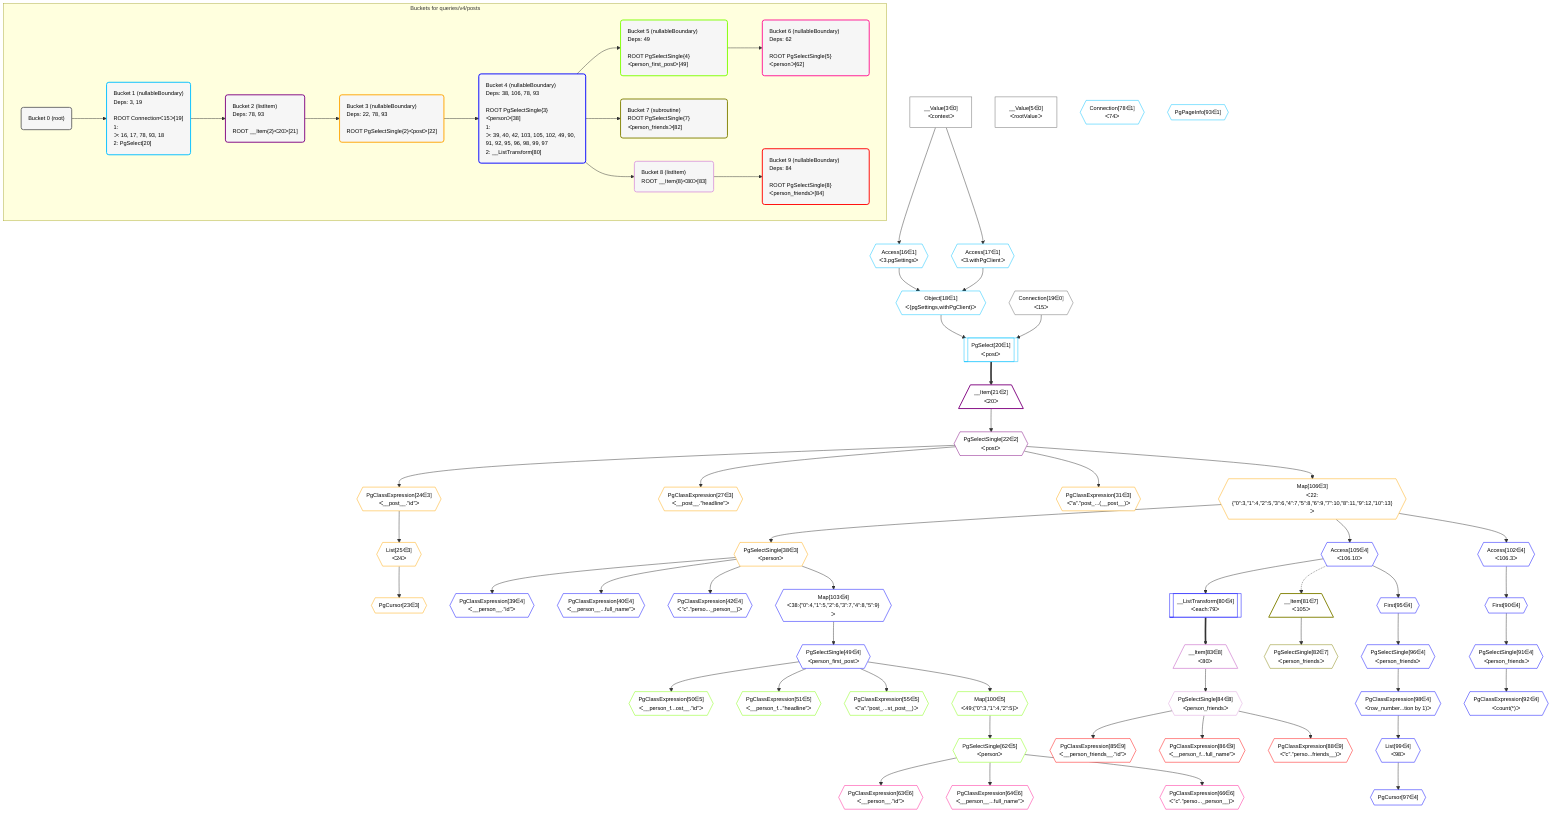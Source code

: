 %%{init: {'themeVariables': { 'fontSize': '12px'}}}%%
graph TD
    classDef path fill:#eee,stroke:#000,color:#000
    classDef plan fill:#fff,stroke-width:1px,color:#000
    classDef itemplan fill:#fff,stroke-width:2px,color:#000
    classDef unbatchedplan fill:#dff,stroke-width:1px,color:#000
    classDef sideeffectplan fill:#fcc,stroke-width:2px,color:#000
    classDef bucket fill:#f6f6f6,color:#000,stroke-width:2px,text-align:left


    %% define steps
    __Value3["__Value[3∈0]<br />ᐸcontextᐳ"]:::plan
    __Value5["__Value[5∈0]<br />ᐸrootValueᐳ"]:::plan
    Access16{{"Access[16∈1]<br />ᐸ3.pgSettingsᐳ"}}:::plan
    Access17{{"Access[17∈1]<br />ᐸ3.withPgClientᐳ"}}:::plan
    Object18{{"Object[18∈1]<br />ᐸ{pgSettings,withPgClient}ᐳ"}}:::plan
    Connection19{{"Connection[19∈0]<br />ᐸ15ᐳ"}}:::plan
    PgSelect20[["PgSelect[20∈1]<br />ᐸpostᐳ"]]:::plan
    __Item21[/"__Item[21∈2]<br />ᐸ20ᐳ"\]:::itemplan
    PgSelectSingle22{{"PgSelectSingle[22∈2]<br />ᐸpostᐳ"}}:::plan
    PgClassExpression24{{"PgClassExpression[24∈3]<br />ᐸ__post__.”id”ᐳ"}}:::plan
    List25{{"List[25∈3]<br />ᐸ24ᐳ"}}:::plan
    PgCursor23{{"PgCursor[23∈3]"}}:::plan
    PgClassExpression27{{"PgClassExpression[27∈3]<br />ᐸ__post__.”headline”ᐳ"}}:::plan
    PgClassExpression31{{"PgClassExpression[31∈3]<br />ᐸ”a”.”post_...(__post__)ᐳ"}}:::plan
    Map106{{"Map[106∈3]<br />ᐸ22:{”0”:3,”1”:4,”2”:5,”3”:6,”4”:7,”5”:8,”6”:9,”7”:10,”8”:11,”9”:12,”10”:13}ᐳ"}}:::plan
    PgSelectSingle38{{"PgSelectSingle[38∈3]<br />ᐸpersonᐳ"}}:::plan
    PgClassExpression39{{"PgClassExpression[39∈4]<br />ᐸ__person__.”id”ᐳ"}}:::plan
    PgClassExpression40{{"PgClassExpression[40∈4]<br />ᐸ__person__...full_name”ᐳ"}}:::plan
    PgClassExpression42{{"PgClassExpression[42∈4]<br />ᐸ”c”.”perso..._person__)ᐳ"}}:::plan
    Map103{{"Map[103∈4]<br />ᐸ38:{”0”:4,”1”:5,”2”:6,”3”:7,”4”:8,”5”:9}ᐳ"}}:::plan
    PgSelectSingle49{{"PgSelectSingle[49∈4]<br />ᐸperson_first_postᐳ"}}:::plan
    PgClassExpression50{{"PgClassExpression[50∈5]<br />ᐸ__person_f...ost__.”id”ᐳ"}}:::plan
    PgClassExpression51{{"PgClassExpression[51∈5]<br />ᐸ__person_f...”headline”ᐳ"}}:::plan
    PgClassExpression55{{"PgClassExpression[55∈5]<br />ᐸ”a”.”post_...st_post__)ᐳ"}}:::plan
    Map100{{"Map[100∈5]<br />ᐸ49:{”0”:3,”1”:4,”2”:5}ᐳ"}}:::plan
    PgSelectSingle62{{"PgSelectSingle[62∈5]<br />ᐸpersonᐳ"}}:::plan
    PgClassExpression63{{"PgClassExpression[63∈6]<br />ᐸ__person__.”id”ᐳ"}}:::plan
    PgClassExpression64{{"PgClassExpression[64∈6]<br />ᐸ__person__...full_name”ᐳ"}}:::plan
    PgClassExpression66{{"PgClassExpression[66∈6]<br />ᐸ”c”.”perso..._person__)ᐳ"}}:::plan
    Connection78{{"Connection[78∈1]<br />ᐸ74ᐳ"}}:::plan
    Access105{{"Access[105∈4]<br />ᐸ106.10ᐳ"}}:::plan
    __ListTransform80[["__ListTransform[80∈4]<br />ᐸeach:79ᐳ"]]:::plan
    __Item81[/"__Item[81∈7]<br />ᐸ105ᐳ"\]:::itemplan
    PgSelectSingle82{{"PgSelectSingle[82∈7]<br />ᐸperson_friendsᐳ"}}:::plan
    __Item83[/"__Item[83∈8]<br />ᐸ80ᐳ"\]:::itemplan
    PgSelectSingle84{{"PgSelectSingle[84∈8]<br />ᐸperson_friendsᐳ"}}:::plan
    PgClassExpression85{{"PgClassExpression[85∈9]<br />ᐸ__person_friends__.”id”ᐳ"}}:::plan
    PgClassExpression86{{"PgClassExpression[86∈9]<br />ᐸ__person_f...full_name”ᐳ"}}:::plan
    PgClassExpression88{{"PgClassExpression[88∈9]<br />ᐸ”c”.”perso...friends__)ᐳ"}}:::plan
    Access102{{"Access[102∈4]<br />ᐸ106.3ᐳ"}}:::plan
    First90{{"First[90∈4]"}}:::plan
    PgSelectSingle91{{"PgSelectSingle[91∈4]<br />ᐸperson_friendsᐳ"}}:::plan
    PgClassExpression92{{"PgClassExpression[92∈4]<br />ᐸcount(*)ᐳ"}}:::plan
    PgPageInfo93{{"PgPageInfo[93∈1]"}}:::plan
    First95{{"First[95∈4]"}}:::plan
    PgSelectSingle96{{"PgSelectSingle[96∈4]<br />ᐸperson_friendsᐳ"}}:::plan
    PgClassExpression98{{"PgClassExpression[98∈4]<br />ᐸrow_number...tion by 1)ᐳ"}}:::plan
    List99{{"List[99∈4]<br />ᐸ98ᐳ"}}:::plan
    PgCursor97{{"PgCursor[97∈4]"}}:::plan

    %% plan dependencies
    __Value3 --> Access16
    __Value3 --> Access17
    Access16 & Access17 --> Object18
    Object18 & Connection19 --> PgSelect20
    PgSelect20 ==> __Item21
    __Item21 --> PgSelectSingle22
    PgSelectSingle22 --> PgClassExpression24
    PgClassExpression24 --> List25
    List25 --> PgCursor23
    PgSelectSingle22 --> PgClassExpression27
    PgSelectSingle22 --> PgClassExpression31
    PgSelectSingle22 --> Map106
    Map106 --> PgSelectSingle38
    PgSelectSingle38 --> PgClassExpression39
    PgSelectSingle38 --> PgClassExpression40
    PgSelectSingle38 --> PgClassExpression42
    PgSelectSingle38 --> Map103
    Map103 --> PgSelectSingle49
    PgSelectSingle49 --> PgClassExpression50
    PgSelectSingle49 --> PgClassExpression51
    PgSelectSingle49 --> PgClassExpression55
    PgSelectSingle49 --> Map100
    Map100 --> PgSelectSingle62
    PgSelectSingle62 --> PgClassExpression63
    PgSelectSingle62 --> PgClassExpression64
    PgSelectSingle62 --> PgClassExpression66
    Map106 --> Access105
    Access105 --> __ListTransform80
    Access105 -.-> __Item81
    __Item81 --> PgSelectSingle82
    __ListTransform80 ==> __Item83
    __Item83 --> PgSelectSingle84
    PgSelectSingle84 --> PgClassExpression85
    PgSelectSingle84 --> PgClassExpression86
    PgSelectSingle84 --> PgClassExpression88
    Map106 --> Access102
    Access102 --> First90
    First90 --> PgSelectSingle91
    PgSelectSingle91 --> PgClassExpression92
    Access105 --> First95
    First95 --> PgSelectSingle96
    PgSelectSingle96 --> PgClassExpression98
    PgClassExpression98 --> List99
    List99 --> PgCursor97

    subgraph "Buckets for queries/v4/posts"
    Bucket0("Bucket 0 (root)"):::bucket
    classDef bucket0 stroke:#696969
    class Bucket0,__Value3,__Value5,Connection19 bucket0
    Bucket1("Bucket 1 (nullableBoundary)<br />Deps: 3, 19<br /><br />ROOT Connectionᐸ15ᐳ[19]<br />1: <br />ᐳ: 16, 17, 78, 93, 18<br />2: PgSelect[20]"):::bucket
    classDef bucket1 stroke:#00bfff
    class Bucket1,Access16,Access17,Object18,PgSelect20,Connection78,PgPageInfo93 bucket1
    Bucket2("Bucket 2 (listItem)<br />Deps: 78, 93<br /><br />ROOT __Item{2}ᐸ20ᐳ[21]"):::bucket
    classDef bucket2 stroke:#7f007f
    class Bucket2,__Item21,PgSelectSingle22 bucket2
    Bucket3("Bucket 3 (nullableBoundary)<br />Deps: 22, 78, 93<br /><br />ROOT PgSelectSingle{2}ᐸpostᐳ[22]"):::bucket
    classDef bucket3 stroke:#ffa500
    class Bucket3,PgCursor23,PgClassExpression24,List25,PgClassExpression27,PgClassExpression31,PgSelectSingle38,Map106 bucket3
    Bucket4("Bucket 4 (nullableBoundary)<br />Deps: 38, 106, 78, 93<br /><br />ROOT PgSelectSingle{3}ᐸpersonᐳ[38]<br />1: <br />ᐳ: 39, 40, 42, 103, 105, 102, 49, 90, 91, 92, 95, 96, 98, 99, 97<br />2: __ListTransform[80]"):::bucket
    classDef bucket4 stroke:#0000ff
    class Bucket4,PgClassExpression39,PgClassExpression40,PgClassExpression42,PgSelectSingle49,__ListTransform80,First90,PgSelectSingle91,PgClassExpression92,First95,PgSelectSingle96,PgCursor97,PgClassExpression98,List99,Access102,Map103,Access105 bucket4
    Bucket5("Bucket 5 (nullableBoundary)<br />Deps: 49<br /><br />ROOT PgSelectSingle{4}ᐸperson_first_postᐳ[49]"):::bucket
    classDef bucket5 stroke:#7fff00
    class Bucket5,PgClassExpression50,PgClassExpression51,PgClassExpression55,PgSelectSingle62,Map100 bucket5
    Bucket6("Bucket 6 (nullableBoundary)<br />Deps: 62<br /><br />ROOT PgSelectSingle{5}ᐸpersonᐳ[62]"):::bucket
    classDef bucket6 stroke:#ff1493
    class Bucket6,PgClassExpression63,PgClassExpression64,PgClassExpression66 bucket6
    Bucket7("Bucket 7 (subroutine)<br />ROOT PgSelectSingle{7}ᐸperson_friendsᐳ[82]"):::bucket
    classDef bucket7 stroke:#808000
    class Bucket7,__Item81,PgSelectSingle82 bucket7
    Bucket8("Bucket 8 (listItem)<br />ROOT __Item{8}ᐸ80ᐳ[83]"):::bucket
    classDef bucket8 stroke:#dda0dd
    class Bucket8,__Item83,PgSelectSingle84 bucket8
    Bucket9("Bucket 9 (nullableBoundary)<br />Deps: 84<br /><br />ROOT PgSelectSingle{8}ᐸperson_friendsᐳ[84]"):::bucket
    classDef bucket9 stroke:#ff0000
    class Bucket9,PgClassExpression85,PgClassExpression86,PgClassExpression88 bucket9
    Bucket0 --> Bucket1
    Bucket1 --> Bucket2
    Bucket2 --> Bucket3
    Bucket3 --> Bucket4
    Bucket4 --> Bucket5 & Bucket7 & Bucket8
    Bucket5 --> Bucket6
    Bucket8 --> Bucket9
    end
